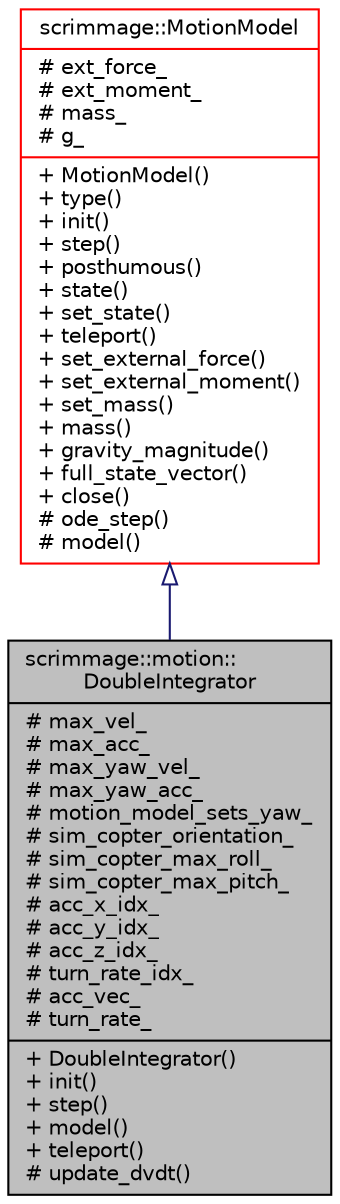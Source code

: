 digraph "scrimmage::motion::DoubleIntegrator"
{
 // LATEX_PDF_SIZE
  edge [fontname="Helvetica",fontsize="10",labelfontname="Helvetica",labelfontsize="10"];
  node [fontname="Helvetica",fontsize="10",shape=record];
  Node1 [label="{scrimmage::motion::\lDoubleIntegrator\n|# max_vel_\l# max_acc_\l# max_yaw_vel_\l# max_yaw_acc_\l# motion_model_sets_yaw_\l# sim_copter_orientation_\l# sim_copter_max_roll_\l# sim_copter_max_pitch_\l# acc_x_idx_\l# acc_y_idx_\l# acc_z_idx_\l# turn_rate_idx_\l# acc_vec_\l# turn_rate_\l|+ DoubleIntegrator()\l+ init()\l+ step()\l+ model()\l+ teleport()\l# update_dvdt()\l}",height=0.2,width=0.4,color="black", fillcolor="grey75", style="filled", fontcolor="black",tooltip=" "];
  Node2 -> Node1 [dir="back",color="midnightblue",fontsize="10",style="solid",arrowtail="onormal",fontname="Helvetica"];
  Node2 [label="{scrimmage::MotionModel\n|# ext_force_\l# ext_moment_\l# mass_\l# g_\l|+ MotionModel()\l+ type()\l+ init()\l+ step()\l+ posthumous()\l+ state()\l+ set_state()\l+ teleport()\l+ set_external_force()\l+ set_external_moment()\l+ set_mass()\l+ mass()\l+ gravity_magnitude()\l+ full_state_vector()\l+ close()\l# ode_step()\l# model()\l}",height=0.2,width=0.4,color="red", fillcolor="white", style="filled",URL="$classscrimmage_1_1MotionModel.html",tooltip=" "];
}
